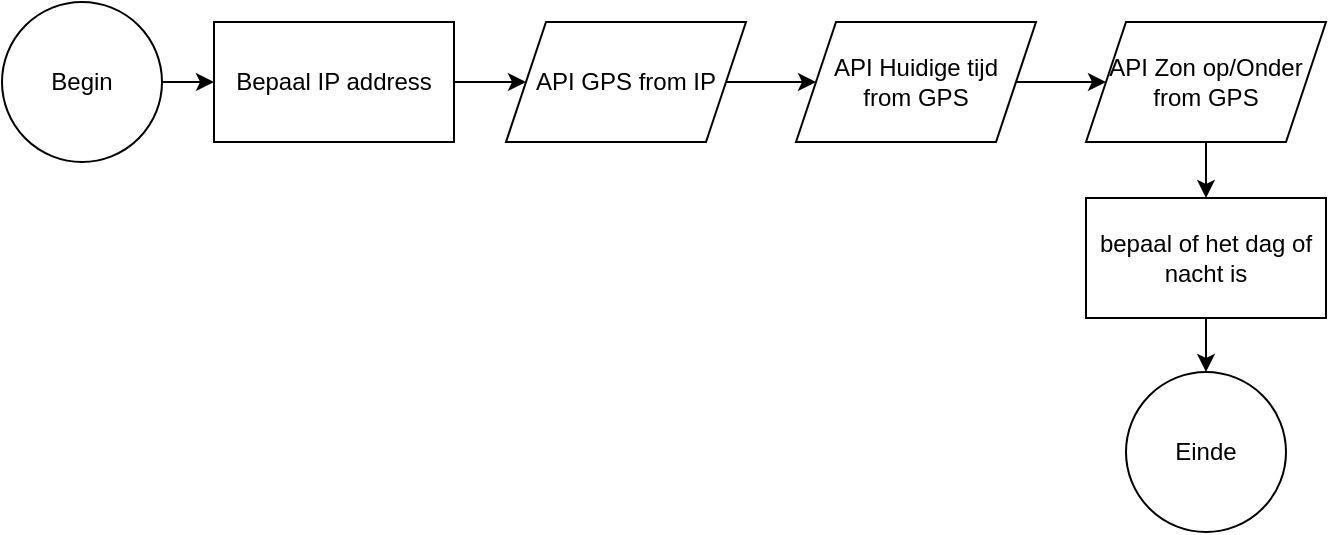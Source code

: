 <mxfile version="14.5.1" type="device"><diagram id="-Fvm5hTQqhhOpOkoOxQw" name="Page-1"><mxGraphModel dx="1346" dy="822" grid="0" gridSize="10" guides="1" tooltips="1" connect="1" arrows="1" fold="1" page="1" pageScale="1" pageWidth="827" pageHeight="1169" math="0" shadow="0"><root><mxCell id="0"/><mxCell id="1" parent="0"/><mxCell id="neeX1amyyBX2u6R_b5On-7" value="" style="edgeStyle=orthogonalEdgeStyle;rounded=0;orthogonalLoop=1;jettySize=auto;html=1;" parent="1" source="neeX1amyyBX2u6R_b5On-1" target="neeX1amyyBX2u6R_b5On-3" edge="1"><mxGeometry relative="1" as="geometry"/></mxCell><mxCell id="neeX1amyyBX2u6R_b5On-1" value="Begin" style="ellipse;whiteSpace=wrap;html=1;aspect=fixed;" parent="1" vertex="1"><mxGeometry x="31" y="56" width="80" height="80" as="geometry"/></mxCell><mxCell id="neeX1amyyBX2u6R_b5On-9" value="" style="edgeStyle=orthogonalEdgeStyle;rounded=0;orthogonalLoop=1;jettySize=auto;html=1;" parent="1" source="neeX1amyyBX2u6R_b5On-2" target="neeX1amyyBX2u6R_b5On-4" edge="1"><mxGeometry relative="1" as="geometry"/></mxCell><mxCell id="neeX1amyyBX2u6R_b5On-2" value="API GPS from IP" style="shape=parallelogram;perimeter=parallelogramPerimeter;whiteSpace=wrap;html=1;fixedSize=1;" parent="1" vertex="1"><mxGeometry x="283" y="66" width="120" height="60" as="geometry"/></mxCell><mxCell id="neeX1amyyBX2u6R_b5On-8" value="" style="edgeStyle=orthogonalEdgeStyle;rounded=0;orthogonalLoop=1;jettySize=auto;html=1;" parent="1" source="neeX1amyyBX2u6R_b5On-3" target="neeX1amyyBX2u6R_b5On-2" edge="1"><mxGeometry relative="1" as="geometry"/></mxCell><mxCell id="neeX1amyyBX2u6R_b5On-3" value="Bepaal IP address" style="rounded=0;whiteSpace=wrap;html=1;" parent="1" vertex="1"><mxGeometry x="137" y="66" width="120" height="60" as="geometry"/></mxCell><mxCell id="neeX1amyyBX2u6R_b5On-10" value="" style="edgeStyle=orthogonalEdgeStyle;rounded=0;orthogonalLoop=1;jettySize=auto;html=1;" parent="1" source="neeX1amyyBX2u6R_b5On-4" target="neeX1amyyBX2u6R_b5On-5" edge="1"><mxGeometry relative="1" as="geometry"/></mxCell><mxCell id="neeX1amyyBX2u6R_b5On-4" value="API Huidige tijd &lt;br&gt;from GPS" style="shape=parallelogram;perimeter=parallelogramPerimeter;whiteSpace=wrap;html=1;fixedSize=1;" parent="1" vertex="1"><mxGeometry x="428" y="66" width="120" height="60" as="geometry"/></mxCell><mxCell id="EdJCeS_JemYfOr9D546U-2" value="" style="edgeStyle=orthogonalEdgeStyle;rounded=0;orthogonalLoop=1;jettySize=auto;html=1;" edge="1" parent="1" source="neeX1amyyBX2u6R_b5On-5" target="EdJCeS_JemYfOr9D546U-1"><mxGeometry relative="1" as="geometry"/></mxCell><mxCell id="neeX1amyyBX2u6R_b5On-5" value="API Zon op/Onder&lt;br&gt;from GPS" style="shape=parallelogram;perimeter=parallelogramPerimeter;whiteSpace=wrap;html=1;fixedSize=1;" parent="1" vertex="1"><mxGeometry x="573" y="66" width="120" height="60" as="geometry"/></mxCell><mxCell id="neeX1amyyBX2u6R_b5On-6" value="Einde" style="ellipse;whiteSpace=wrap;html=1;aspect=fixed;" parent="1" vertex="1"><mxGeometry x="593" y="241" width="80" height="80" as="geometry"/></mxCell><mxCell id="EdJCeS_JemYfOr9D546U-3" value="" style="edgeStyle=orthogonalEdgeStyle;rounded=0;orthogonalLoop=1;jettySize=auto;html=1;" edge="1" parent="1" source="EdJCeS_JemYfOr9D546U-1" target="neeX1amyyBX2u6R_b5On-6"><mxGeometry relative="1" as="geometry"/></mxCell><mxCell id="EdJCeS_JemYfOr9D546U-1" value="bepaal of het dag of nacht is" style="rounded=0;whiteSpace=wrap;html=1;" vertex="1" parent="1"><mxGeometry x="573" y="154" width="120" height="60" as="geometry"/></mxCell></root></mxGraphModel></diagram></mxfile>